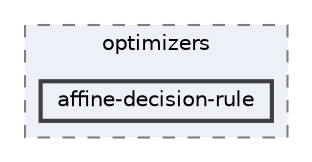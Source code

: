 digraph "/home/runner/work/idol/idol/lib/include/idol/robust/optimizers/affine-decision-rule"
{
 // LATEX_PDF_SIZE
  bgcolor="transparent";
  edge [fontname=Helvetica,fontsize=10,labelfontname=Helvetica,labelfontsize=10];
  node [fontname=Helvetica,fontsize=10,shape=box,height=0.2,width=0.4];
  compound=true
  subgraph clusterdir_0e478c37bce02c229957c915596b2ec0 {
    graph [ bgcolor="#edf0f7", pencolor="grey50", label="optimizers", fontname=Helvetica,fontsize=10 style="filled,dashed", URL="dir_0e478c37bce02c229957c915596b2ec0.html",tooltip=""]
  dir_1f6a00be805cf28011a83dda57a0e2a2 [label="affine-decision-rule", fillcolor="#edf0f7", color="grey25", style="filled,bold", URL="dir_1f6a00be805cf28011a83dda57a0e2a2.html",tooltip=""];
  }
}

